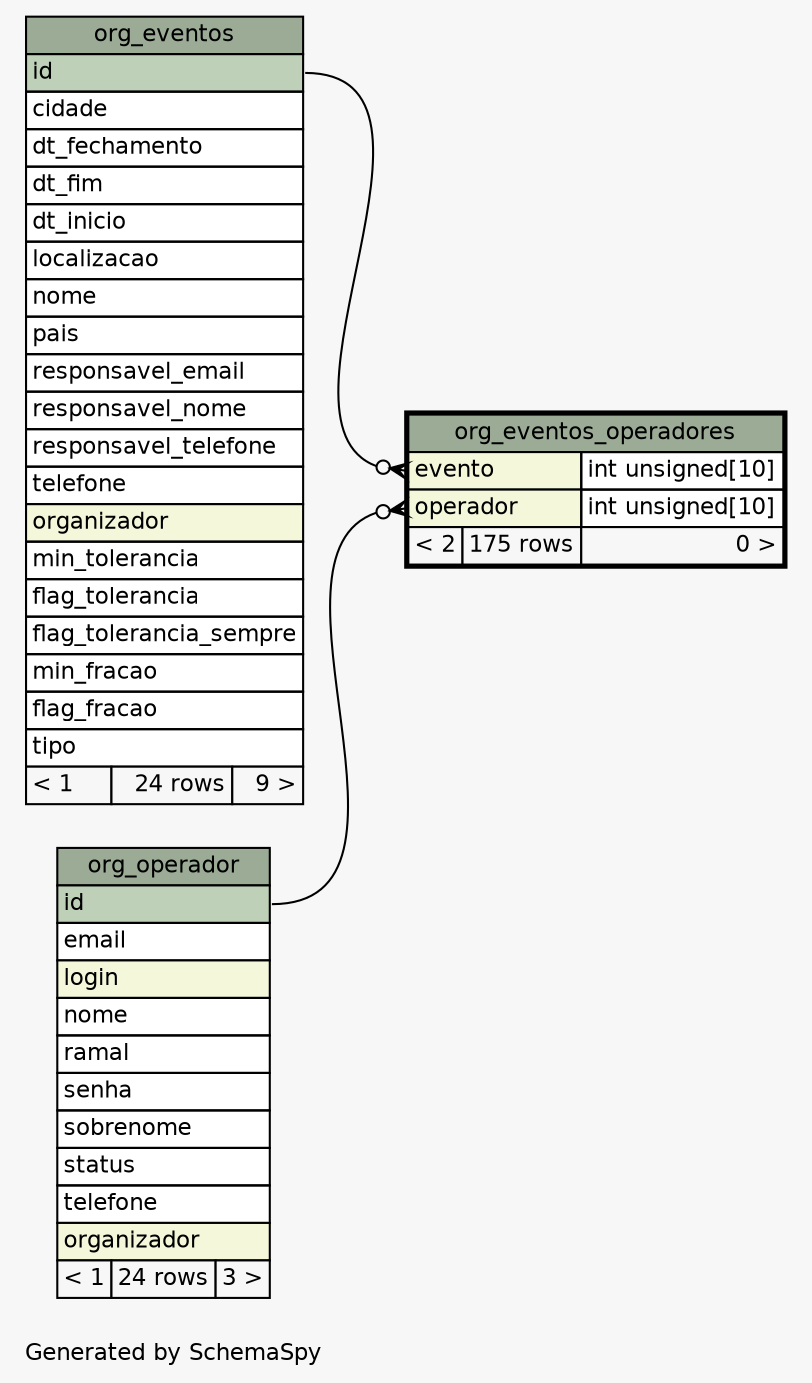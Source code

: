 // dot 2.38.0 on Windows 10 10.0
// SchemaSpy rev 590
digraph "oneDegreeRelationshipsDiagram" {
  graph [
    rankdir="RL"
    bgcolor="#f7f7f7"
    label="\nGenerated by SchemaSpy"
    labeljust="l"
    nodesep="0.18"
    ranksep="0.46"
    fontname="Helvetica"
    fontsize="11"
  ];
  node [
    fontname="Helvetica"
    fontsize="11"
    shape="plaintext"
  ];
  edge [
    arrowsize="0.8"
  ];
  "org_eventos_operadores":"evento":w -> "org_eventos":"id":e [arrowhead=none dir=back arrowtail=crowodot];
  "org_eventos_operadores":"operador":w -> "org_operador":"id":e [arrowhead=none dir=back arrowtail=crowodot];
  "org_eventos" [
    label=<
    <TABLE BORDER="0" CELLBORDER="1" CELLSPACING="0" BGCOLOR="#ffffff">
      <TR><TD COLSPAN="3" BGCOLOR="#9bab96" ALIGN="CENTER">org_eventos</TD></TR>
      <TR><TD PORT="id" COLSPAN="3" BGCOLOR="#bed1b8" ALIGN="LEFT">id</TD></TR>
      <TR><TD PORT="cidade" COLSPAN="3" ALIGN="LEFT">cidade</TD></TR>
      <TR><TD PORT="dt_fechamento" COLSPAN="3" ALIGN="LEFT">dt_fechamento</TD></TR>
      <TR><TD PORT="dt_fim" COLSPAN="3" ALIGN="LEFT">dt_fim</TD></TR>
      <TR><TD PORT="dt_inicio" COLSPAN="3" ALIGN="LEFT">dt_inicio</TD></TR>
      <TR><TD PORT="localizacao" COLSPAN="3" ALIGN="LEFT">localizacao</TD></TR>
      <TR><TD PORT="nome" COLSPAN="3" ALIGN="LEFT">nome</TD></TR>
      <TR><TD PORT="pais" COLSPAN="3" ALIGN="LEFT">pais</TD></TR>
      <TR><TD PORT="responsavel_email" COLSPAN="3" ALIGN="LEFT">responsavel_email</TD></TR>
      <TR><TD PORT="responsavel_nome" COLSPAN="3" ALIGN="LEFT">responsavel_nome</TD></TR>
      <TR><TD PORT="responsavel_telefone" COLSPAN="3" ALIGN="LEFT">responsavel_telefone</TD></TR>
      <TR><TD PORT="telefone" COLSPAN="3" ALIGN="LEFT">telefone</TD></TR>
      <TR><TD PORT="organizador" COLSPAN="3" BGCOLOR="#f4f7da" ALIGN="LEFT">organizador</TD></TR>
      <TR><TD PORT="min_tolerancia" COLSPAN="3" ALIGN="LEFT">min_tolerancia</TD></TR>
      <TR><TD PORT="flag_tolerancia" COLSPAN="3" ALIGN="LEFT">flag_tolerancia</TD></TR>
      <TR><TD PORT="flag_tolerancia_sempre" COLSPAN="3" ALIGN="LEFT">flag_tolerancia_sempre</TD></TR>
      <TR><TD PORT="min_fracao" COLSPAN="3" ALIGN="LEFT">min_fracao</TD></TR>
      <TR><TD PORT="flag_fracao" COLSPAN="3" ALIGN="LEFT">flag_fracao</TD></TR>
      <TR><TD PORT="tipo" COLSPAN="3" ALIGN="LEFT">tipo</TD></TR>
      <TR><TD ALIGN="LEFT" BGCOLOR="#f7f7f7">&lt; 1</TD><TD ALIGN="RIGHT" BGCOLOR="#f7f7f7">24 rows</TD><TD ALIGN="RIGHT" BGCOLOR="#f7f7f7">9 &gt;</TD></TR>
    </TABLE>>
    URL="org_eventos.html"
    tooltip="org_eventos"
  ];
  "org_eventos_operadores" [
    label=<
    <TABLE BORDER="2" CELLBORDER="1" CELLSPACING="0" BGCOLOR="#ffffff">
      <TR><TD COLSPAN="3" BGCOLOR="#9bab96" ALIGN="CENTER">org_eventos_operadores</TD></TR>
      <TR><TD PORT="evento" COLSPAN="2" BGCOLOR="#f4f7da" ALIGN="LEFT">evento</TD><TD PORT="evento.type" ALIGN="LEFT">int unsigned[10]</TD></TR>
      <TR><TD PORT="operador" COLSPAN="2" BGCOLOR="#f4f7da" ALIGN="LEFT">operador</TD><TD PORT="operador.type" ALIGN="LEFT">int unsigned[10]</TD></TR>
      <TR><TD ALIGN="LEFT" BGCOLOR="#f7f7f7">&lt; 2</TD><TD ALIGN="RIGHT" BGCOLOR="#f7f7f7">175 rows</TD><TD ALIGN="RIGHT" BGCOLOR="#f7f7f7">0 &gt;</TD></TR>
    </TABLE>>
    URL="org_eventos_operadores.html"
    tooltip="org_eventos_operadores"
  ];
  "org_operador" [
    label=<
    <TABLE BORDER="0" CELLBORDER="1" CELLSPACING="0" BGCOLOR="#ffffff">
      <TR><TD COLSPAN="3" BGCOLOR="#9bab96" ALIGN="CENTER">org_operador</TD></TR>
      <TR><TD PORT="id" COLSPAN="3" BGCOLOR="#bed1b8" ALIGN="LEFT">id</TD></TR>
      <TR><TD PORT="email" COLSPAN="3" ALIGN="LEFT">email</TD></TR>
      <TR><TD PORT="login" COLSPAN="3" BGCOLOR="#f4f7da" ALIGN="LEFT">login</TD></TR>
      <TR><TD PORT="nome" COLSPAN="3" ALIGN="LEFT">nome</TD></TR>
      <TR><TD PORT="ramal" COLSPAN="3" ALIGN="LEFT">ramal</TD></TR>
      <TR><TD PORT="senha" COLSPAN="3" ALIGN="LEFT">senha</TD></TR>
      <TR><TD PORT="sobrenome" COLSPAN="3" ALIGN="LEFT">sobrenome</TD></TR>
      <TR><TD PORT="status" COLSPAN="3" ALIGN="LEFT">status</TD></TR>
      <TR><TD PORT="telefone" COLSPAN="3" ALIGN="LEFT">telefone</TD></TR>
      <TR><TD PORT="organizador" COLSPAN="3" BGCOLOR="#f4f7da" ALIGN="LEFT">organizador</TD></TR>
      <TR><TD ALIGN="LEFT" BGCOLOR="#f7f7f7">&lt; 1</TD><TD ALIGN="RIGHT" BGCOLOR="#f7f7f7">24 rows</TD><TD ALIGN="RIGHT" BGCOLOR="#f7f7f7">3 &gt;</TD></TR>
    </TABLE>>
    URL="org_operador.html"
    tooltip="org_operador"
  ];
}
